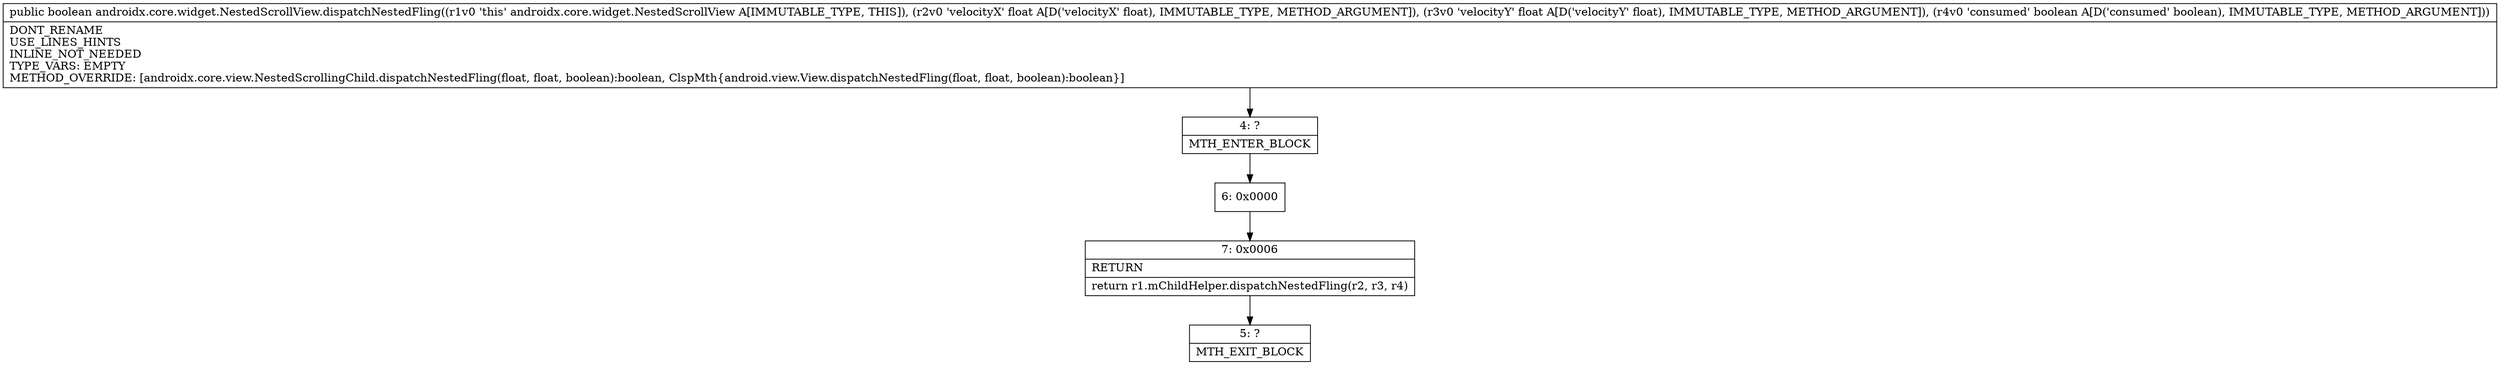 digraph "CFG forandroidx.core.widget.NestedScrollView.dispatchNestedFling(FFZ)Z" {
Node_4 [shape=record,label="{4\:\ ?|MTH_ENTER_BLOCK\l}"];
Node_6 [shape=record,label="{6\:\ 0x0000}"];
Node_7 [shape=record,label="{7\:\ 0x0006|RETURN\l|return r1.mChildHelper.dispatchNestedFling(r2, r3, r4)\l}"];
Node_5 [shape=record,label="{5\:\ ?|MTH_EXIT_BLOCK\l}"];
MethodNode[shape=record,label="{public boolean androidx.core.widget.NestedScrollView.dispatchNestedFling((r1v0 'this' androidx.core.widget.NestedScrollView A[IMMUTABLE_TYPE, THIS]), (r2v0 'velocityX' float A[D('velocityX' float), IMMUTABLE_TYPE, METHOD_ARGUMENT]), (r3v0 'velocityY' float A[D('velocityY' float), IMMUTABLE_TYPE, METHOD_ARGUMENT]), (r4v0 'consumed' boolean A[D('consumed' boolean), IMMUTABLE_TYPE, METHOD_ARGUMENT]))  | DONT_RENAME\lUSE_LINES_HINTS\lINLINE_NOT_NEEDED\lTYPE_VARS: EMPTY\lMETHOD_OVERRIDE: [androidx.core.view.NestedScrollingChild.dispatchNestedFling(float, float, boolean):boolean, ClspMth\{android.view.View.dispatchNestedFling(float, float, boolean):boolean\}]\l}"];
MethodNode -> Node_4;Node_4 -> Node_6;
Node_6 -> Node_7;
Node_7 -> Node_5;
}

